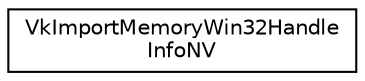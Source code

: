 digraph "Graphical Class Hierarchy"
{
 // LATEX_PDF_SIZE
  edge [fontname="Helvetica",fontsize="10",labelfontname="Helvetica",labelfontsize="10"];
  node [fontname="Helvetica",fontsize="10",shape=record];
  rankdir="LR";
  Node0 [label="VkImportMemoryWin32Handle\lInfoNV",height=0.2,width=0.4,color="black", fillcolor="white", style="filled",URL="$df/db1/structVkImportMemoryWin32HandleInfoNV.html",tooltip=" "];
}
